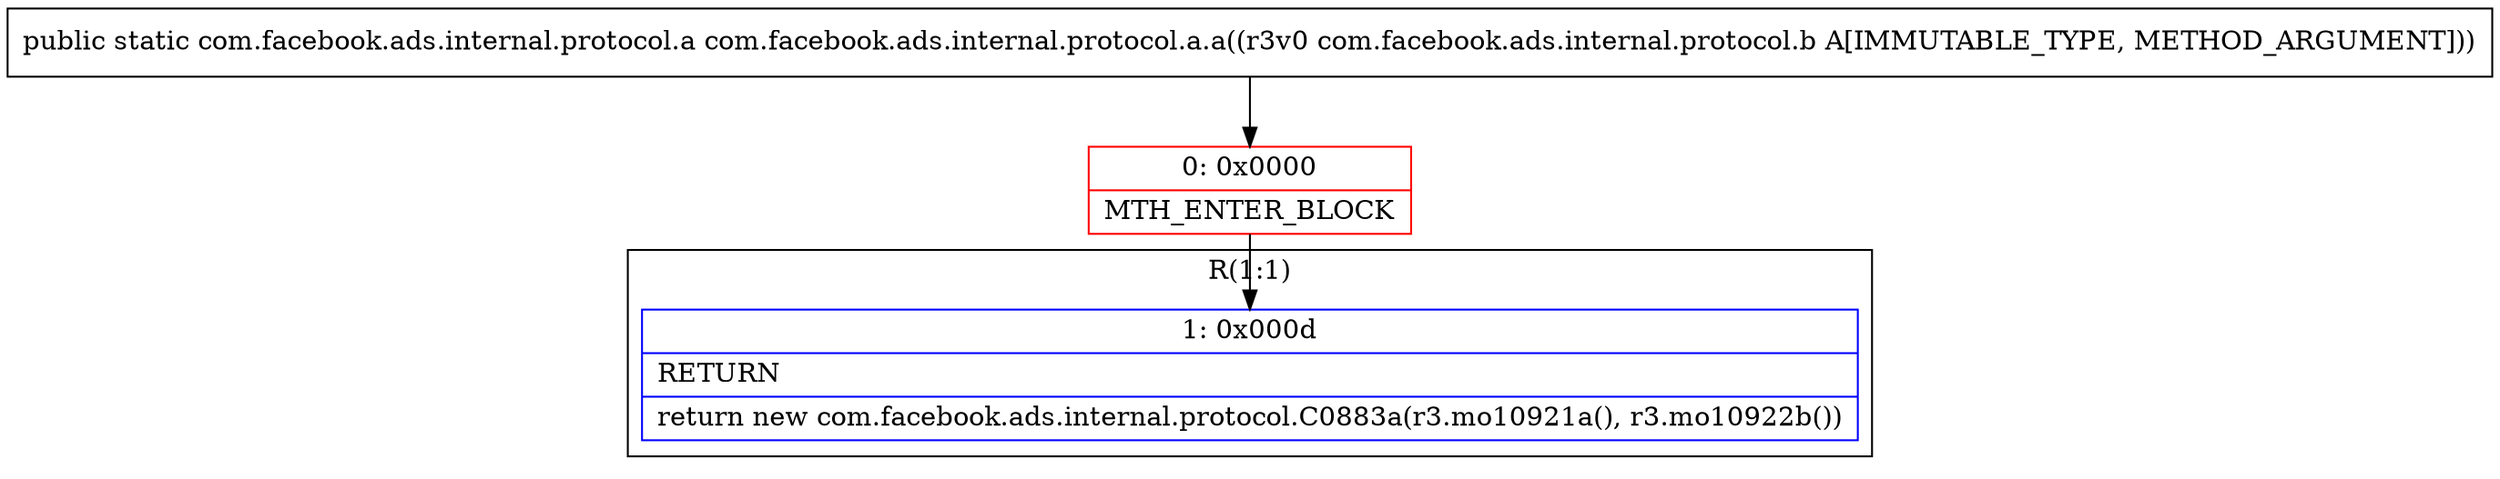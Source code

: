 digraph "CFG forcom.facebook.ads.internal.protocol.a.a(Lcom\/facebook\/ads\/internal\/protocol\/b;)Lcom\/facebook\/ads\/internal\/protocol\/a;" {
subgraph cluster_Region_1435269895 {
label = "R(1:1)";
node [shape=record,color=blue];
Node_1 [shape=record,label="{1\:\ 0x000d|RETURN\l|return new com.facebook.ads.internal.protocol.C0883a(r3.mo10921a(), r3.mo10922b())\l}"];
}
Node_0 [shape=record,color=red,label="{0\:\ 0x0000|MTH_ENTER_BLOCK\l}"];
MethodNode[shape=record,label="{public static com.facebook.ads.internal.protocol.a com.facebook.ads.internal.protocol.a.a((r3v0 com.facebook.ads.internal.protocol.b A[IMMUTABLE_TYPE, METHOD_ARGUMENT])) }"];
MethodNode -> Node_0;
Node_0 -> Node_1;
}

